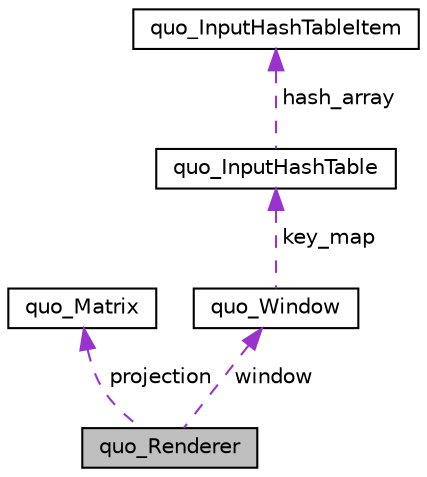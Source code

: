 digraph "quo_Renderer"
{
 // LATEX_PDF_SIZE
  edge [fontname="Helvetica",fontsize="10",labelfontname="Helvetica",labelfontsize="10"];
  node [fontname="Helvetica",fontsize="10",shape=record];
  Node1 [label="quo_Renderer",height=0.2,width=0.4,color="black", fillcolor="grey75", style="filled", fontcolor="black",tooltip="Responsible for drawing things to the screen."];
  Node2 -> Node1 [dir="back",color="darkorchid3",fontsize="10",style="dashed",label=" projection" ,fontname="Helvetica"];
  Node2 [label="quo_Matrix",height=0.2,width=0.4,color="black", fillcolor="white", style="filled",URL="$structquo__Matrix.html",tooltip="Represents a 4x4 float matrix."];
  Node3 -> Node1 [dir="back",color="darkorchid3",fontsize="10",style="dashed",label=" window" ,fontname="Helvetica"];
  Node3 [label="quo_Window",height=0.2,width=0.4,color="black", fillcolor="white", style="filled",URL="$structquo__Window.html",tooltip="Platform window structure. Responsible for storing data about a window's state and it's OpenGL contex..."];
  Node4 -> Node3 [dir="back",color="darkorchid3",fontsize="10",style="dashed",label=" key_map" ,fontname="Helvetica"];
  Node4 [label="quo_InputHashTable",height=0.2,width=0.4,color="black", fillcolor="white", style="filled",URL="$structquo__InputHashTable.html",tooltip="[internal use only] Hash table for storing keymaps"];
  Node5 -> Node4 [dir="back",color="darkorchid3",fontsize="10",style="dashed",label=" hash_array" ,fontname="Helvetica"];
  Node5 [label="quo_InputHashTableItem",height=0.2,width=0.4,color="black", fillcolor="white", style="filled",URL="$structquo__InputHashTableItem.html",tooltip="[internal use only] Key value pair, for storing system input map items"];
}
